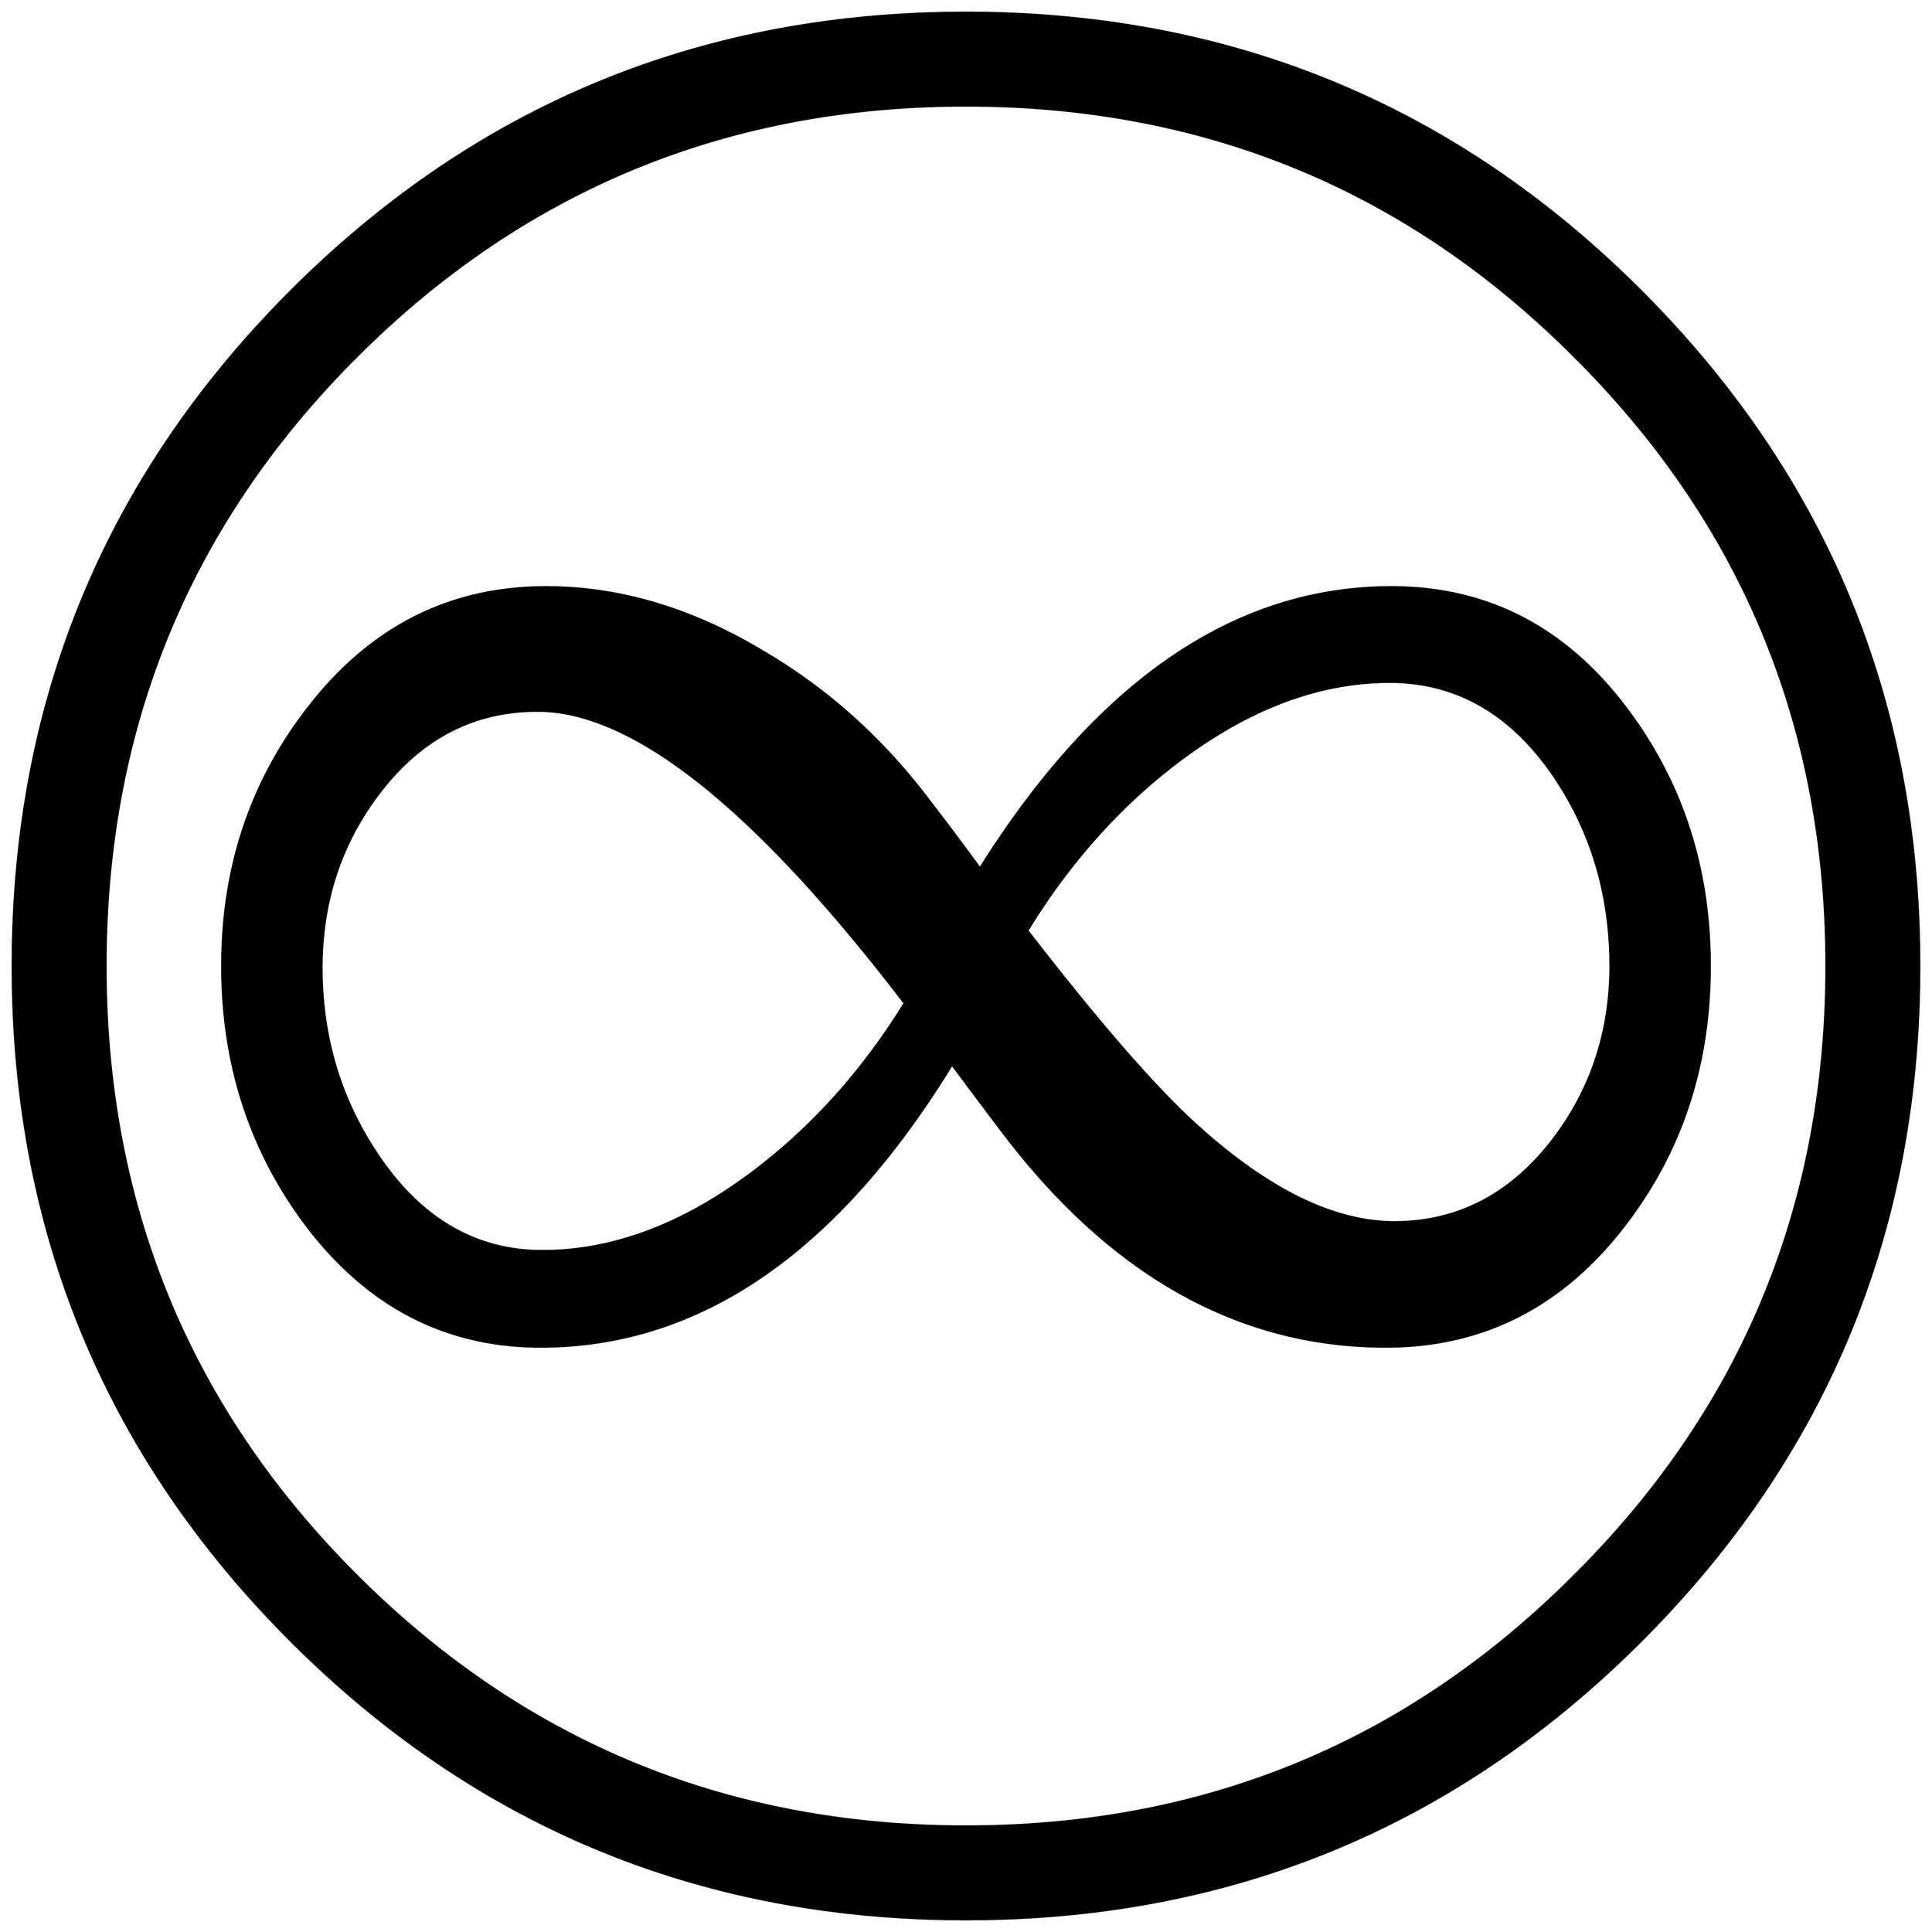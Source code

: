 


\begin{tikzpicture}[y=0.80pt, x=0.80pt, yscale=-1.0, xscale=1.0, inner sep=0pt, outer sep=0pt]
\begin{scope}[shift={(100.0,1706.0)},nonzero rule]
  \path[draw=.,fill=.,line width=1.600pt] (2048.0,-582.0) ..
    controls (2048.0,-298.0) and (1948.333,-56.333) ..
    (1749.0,143.0) .. controls (1549.667,342.333) and (1308.0,442.0)
    .. (1024.0,442.0) .. controls (740.0,442.0) and
    (498.333,342.333) .. (299.0,143.0) .. controls (99.667,-56.333) and
    (0.0,-298.0) .. (0.0,-582.0) .. controls (0.0,-866.0) and
    (99.667,-1107.667) .. (299.0,-1307.0) .. controls
    (498.333,-1506.333) and (740.0,-1606.0) .. (1024.0,-1606.0) ..
    controls (1308.0,-1606.0) and (1549.667,-1506.333) ..
    (1749.0,-1307.0) .. controls (1948.333,-1107.667) and
    (2048.0,-866.0) .. (2048.0,-582.0) -- cycle(1948.0,-582.0)
    .. controls (1948.0,-838.667) and (1858.0,-1056.667) ..
    (1678.0,-1236.0) .. controls (1498.667,-1416.0) and
    (1280.667,-1506.0) .. (1024.0,-1506.0) .. controls
    (767.333,-1506.0) and (549.0,-1416.0) .. (369.0,-1236.0) ..
    controls (189.667,-1056.667) and (100.0,-838.667) ..
    (100.0,-582.0) .. controls (100.0,-325.333) and (189.667,-107.333)
    .. (369.0,72.0) .. controls (549.0,252.0) and (767.333,342.0)
    .. (1024.0,342.0) .. controls (1280.667,342.0) and
    (1498.667,252.0) .. (1678.0,72.0) .. controls (1858.0,-107.333)
    and (1948.0,-325.333) .. (1948.0,-582.0) --
    cycle(1823.0,-582.0) .. controls (1823.0,-475.333) and
    (1792.333,-382.333) .. (1731.0,-303.0) .. controls
    (1664.333,-216.333) and (1579.0,-173.0) .. (1475.0,-173.0) ..
    controls (1317.0,-173.0) and (1179.667,-250.0) ..
    (1063.0,-404.0) .. controls (1044.333,-428.667) and
    (1026.333,-452.667) .. (1009.0,-476.0) .. controls
    (885.0,-274.0) and (737.667,-173.0) .. (567.0,-173.0) ..
    controls (465.0,-173.0) and (381.0,-216.667) .. (315.0,-304.0)
    .. controls (255.0,-384.0) and (225.0,-476.667) ..
    (225.0,-582.0) .. controls (225.0,-688.0) and (256.0,-780.667)
    .. (318.0,-860.0) .. controls (384.667,-946.0) and
    (469.667,-989.0) .. (573.0,-989.0) .. controls (651.0,-989.0)
    and (728.0,-966.333) .. (804.0,-921.0) .. controls
    (874.0,-880.333) and (934.333,-826.333) .. (985.0,-759.0) ..
    controls (1003.0,-735.667) and (1021.0,-711.667) ..
    (1039.0,-687.0) .. controls (1165.667,-888.333) and
    (1313.0,-989.0) .. (1481.0,-989.0) .. controls
    (1583.667,-989.0) and (1667.667,-945.667) .. (1733.0,-859.0) ..
    controls (1793.0,-779.667) and (1823.0,-687.333) ..
    (1823.0,-582.0) -- cycle(1716.0,-582.0) .. controls
    (1716.0,-658.0) and (1696.0,-725.667) .. (1656.0,-785.0) ..
    controls (1610.0,-853.0) and (1551.0,-887.0) ..
    (1479.0,-887.0) .. controls (1403.667,-887.0) and
    (1328.667,-859.0) .. (1254.0,-803.0) .. controls
    (1190.0,-755.0) and (1135.333,-694.0) .. (1090.0,-620.0) ..
    controls (1160.667,-528.667) and (1217.667,-462.333) ..
    (1261.0,-421.0) .. controls (1341.667,-345.0) and
    (1416.0,-307.0) .. (1484.0,-307.0) .. controls
    (1552.0,-307.0) and (1608.667,-336.333) .. (1654.0,-395.0) ..
    controls (1695.333,-449.0) and (1716.0,-511.333) ..
    (1716.0,-582.0) -- cycle(958.0,-542.0) .. controls
    (798.0,-751.333) and (666.667,-856.0) .. (564.0,-856.0) ..
    controls (495.333,-856.0) and (438.667,-826.667) .. (394.0,-768.0)
    .. controls (352.667,-714.0) and (332.0,-651.333) ..
    (332.0,-580.0) .. controls (332.0,-505.333) and (352.333,-438.0)
    .. (393.0,-378.0) .. controls (439.0,-310.0) and
    (497.667,-276.0) .. (569.0,-276.0) .. controls (644.333,-276.0)
    and (719.333,-304.0) .. (794.0,-360.0) .. controls
    (858.0,-408.0) and (912.667,-468.667) .. (958.0,-542.0) --
    cycle;
\end{scope}

\end{tikzpicture}

